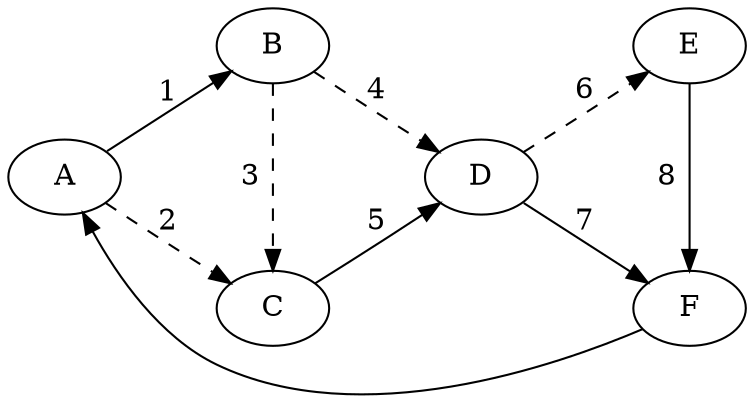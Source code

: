 digraph G {
    rankdir=LR
  A [group=g1]
  {rank = same; B[group=g2]; C[group=g3]}
  D [group=g1]
  {rank = same; E[group=g2]; F[group=g3]}

  A -> B [label="1"]
  A -> C [label="2", style=dashed, weight=2]
  B -> C [label="3", style=dashed, weight=2]
  B -> D [label="4", style=dashed, weight=2]
  C -> D [label="5", weight=2]
  D -> E [label="6", style=dashed, weight=2]
  D -> F [label="7", weight=2]
  E -> F [label="8", weight=2]
  F -> A

  edge[style=invis];
  A -> D
  B -> E
  C -> F
}